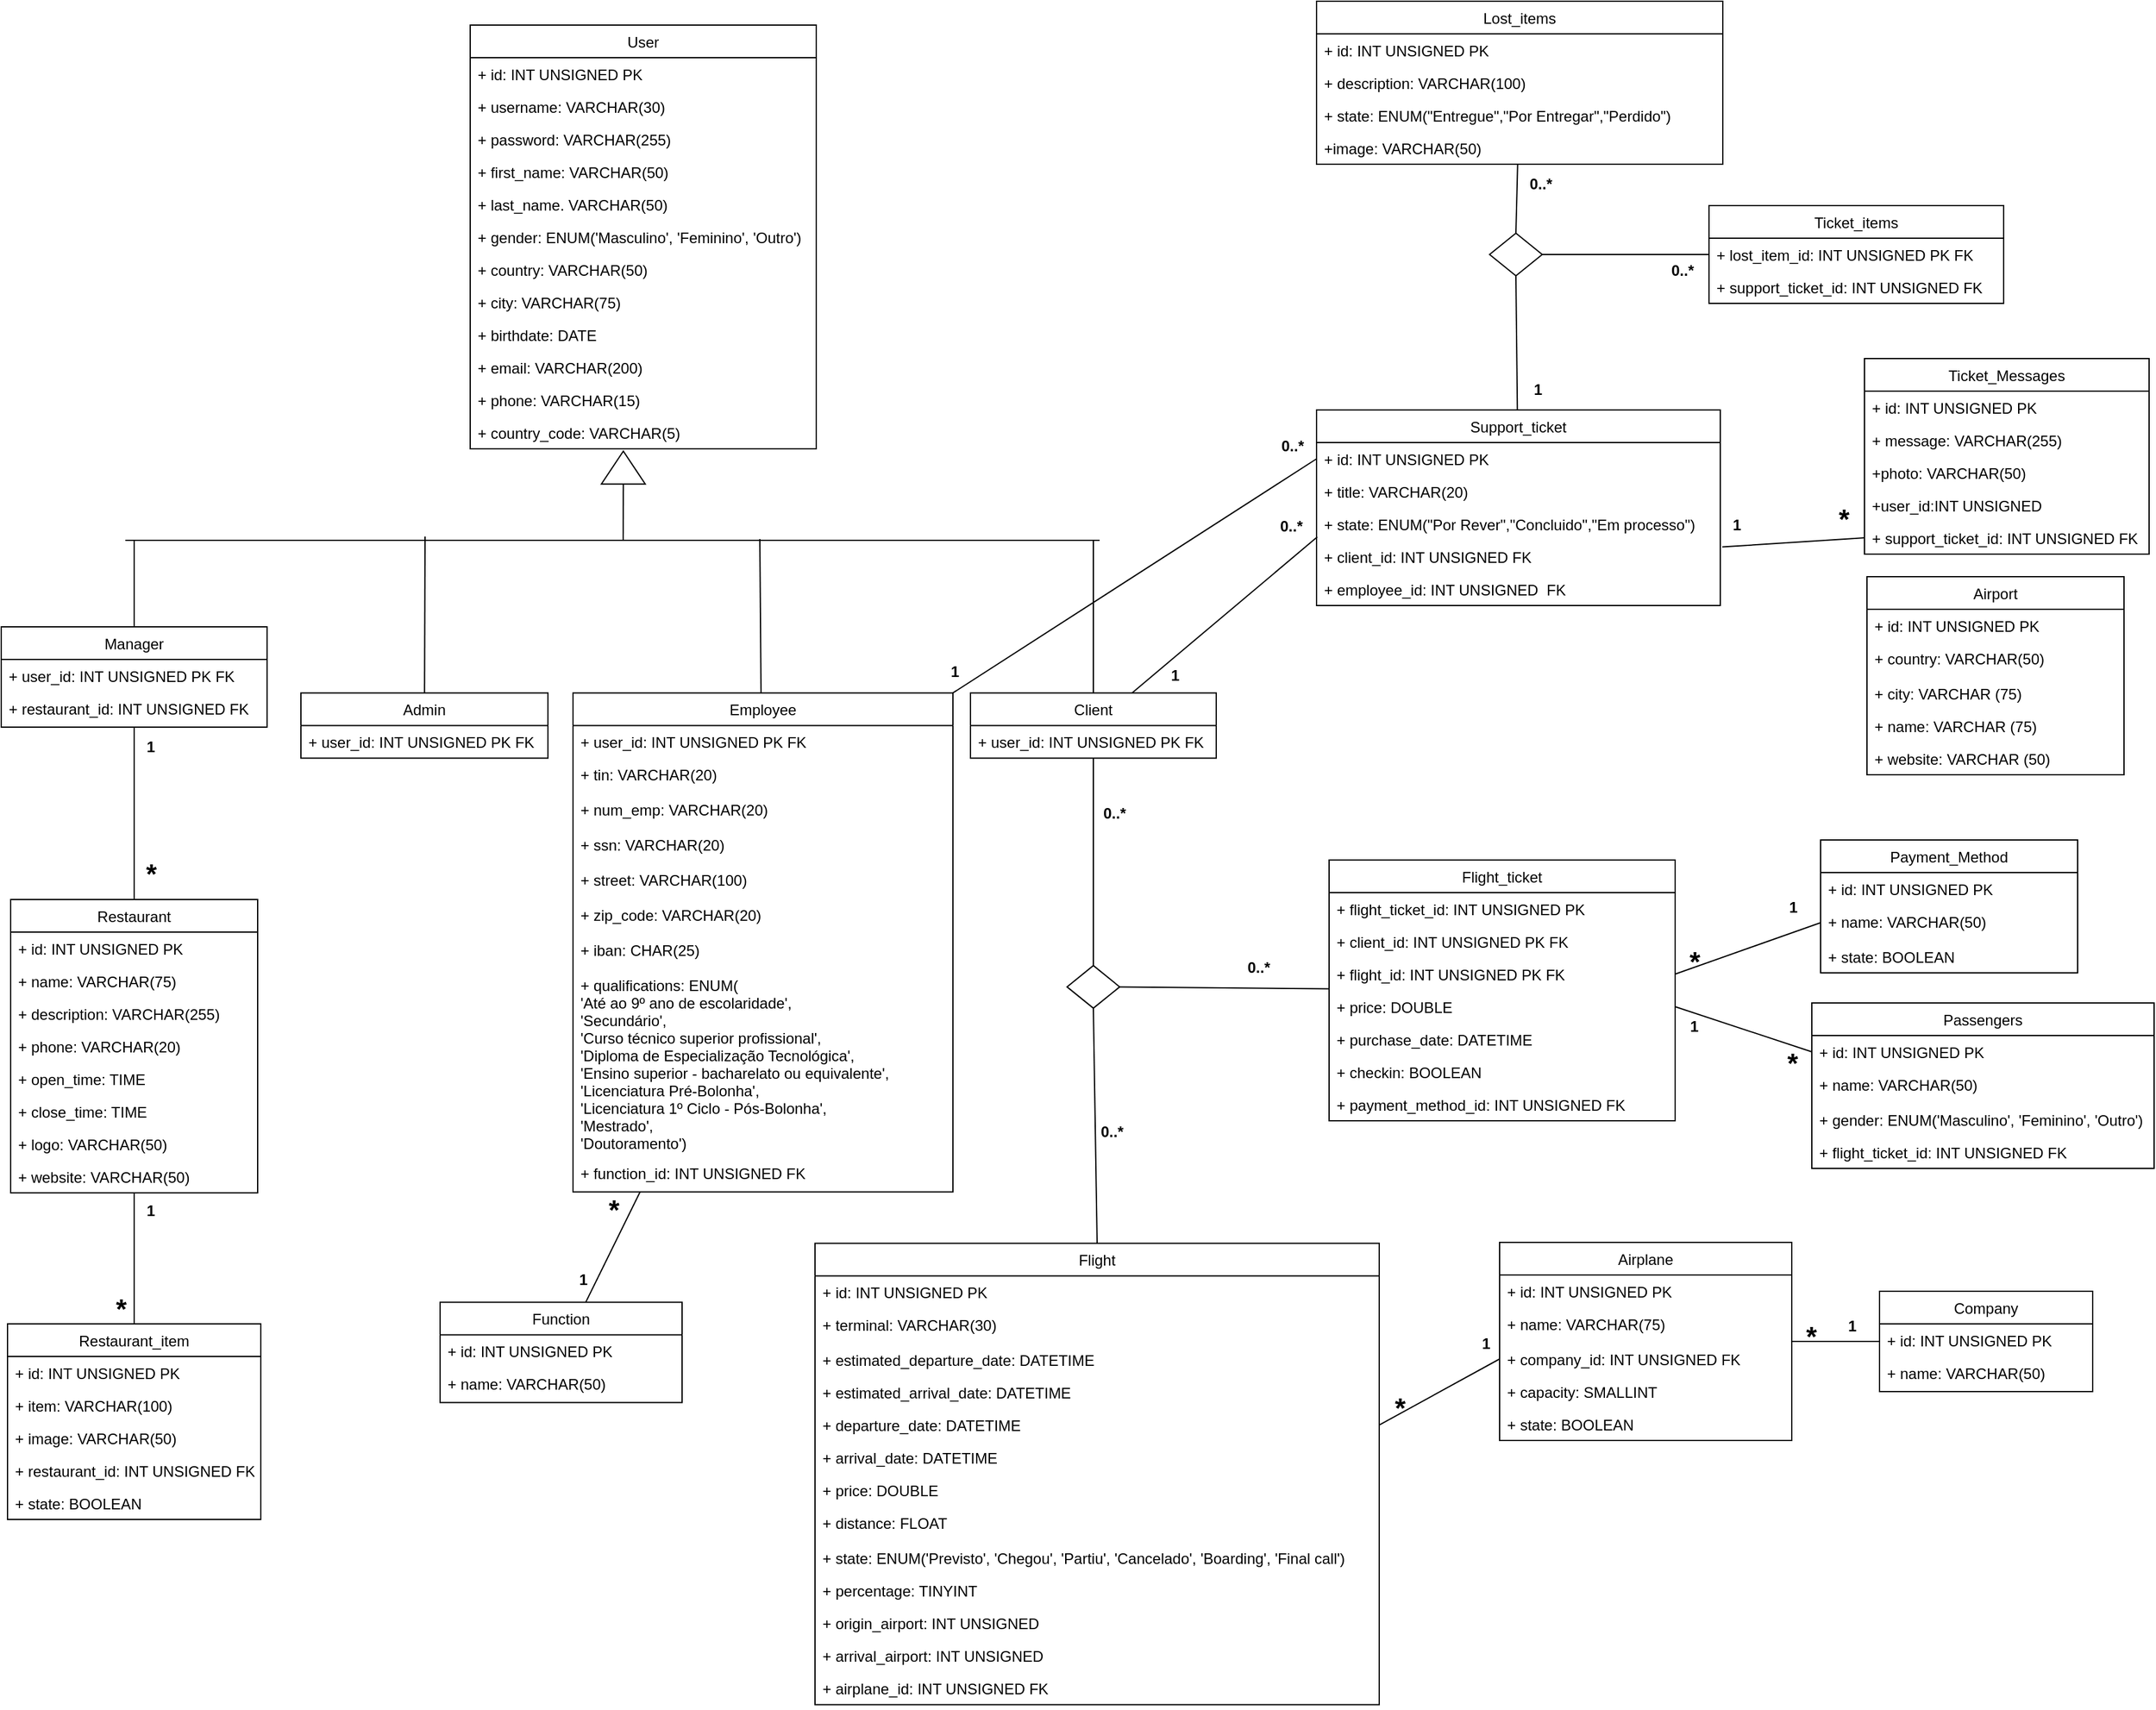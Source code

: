 <mxfile version="20.5.3" type="device"><diagram id="QZD2obipK_lHsb0F3Fn0" name="Página-1"><mxGraphModel dx="1563" dy="1029" grid="0" gridSize="10" guides="1" tooltips="1" connect="1" arrows="1" fold="1" page="0" pageScale="1" pageWidth="827" pageHeight="1169" math="0" shadow="0"><root><mxCell id="0"/><mxCell id="1" parent="0"/><mxCell id="a41gnvD0-4ktgQHIly6K-1" value="User" style="swimlane;fontStyle=0;childLayout=stackLayout;horizontal=1;startSize=26;fillColor=none;horizontalStack=0;resizeParent=1;resizeParentMax=0;resizeLast=0;collapsible=1;marginBottom=0;shadow=0;" parent="1" vertex="1"><mxGeometry x="115" y="-262" width="276" height="338" as="geometry"/></mxCell><mxCell id="a41gnvD0-4ktgQHIly6K-2" value="+ id: INT UNSIGNED PK" style="text;strokeColor=none;fillColor=none;align=left;verticalAlign=top;spacingLeft=4;spacingRight=4;overflow=hidden;rotatable=0;points=[[0,0.5],[1,0.5]];portConstraint=eastwest;" parent="a41gnvD0-4ktgQHIly6K-1" vertex="1"><mxGeometry y="26" width="276" height="26" as="geometry"/></mxCell><mxCell id="a41gnvD0-4ktgQHIly6K-3" value="+ username: VARCHAR(30)" style="text;strokeColor=none;fillColor=none;align=left;verticalAlign=top;spacingLeft=4;spacingRight=4;overflow=hidden;rotatable=0;points=[[0,0.5],[1,0.5]];portConstraint=eastwest;container=0;" parent="a41gnvD0-4ktgQHIly6K-1" vertex="1"><mxGeometry y="52" width="276" height="26" as="geometry"/></mxCell><mxCell id="a41gnvD0-4ktgQHIly6K-9" value="+ password: VARCHAR(255)" style="text;strokeColor=none;fillColor=none;align=left;verticalAlign=top;spacingLeft=4;spacingRight=4;overflow=hidden;rotatable=0;points=[[0,0.5],[1,0.5]];portConstraint=eastwest;" parent="a41gnvD0-4ktgQHIly6K-1" vertex="1"><mxGeometry y="78" width="276" height="26" as="geometry"/></mxCell><mxCell id="a41gnvD0-4ktgQHIly6K-10" value="+ first_name: VARCHAR(50)" style="text;strokeColor=none;fillColor=none;align=left;verticalAlign=top;spacingLeft=4;spacingRight=4;overflow=hidden;rotatable=0;points=[[0,0.5],[1,0.5]];portConstraint=eastwest;" parent="a41gnvD0-4ktgQHIly6K-1" vertex="1"><mxGeometry y="104" width="276" height="26" as="geometry"/></mxCell><mxCell id="a41gnvD0-4ktgQHIly6K-11" value="+ last_name. VARCHAR(50)" style="text;strokeColor=none;fillColor=none;align=left;verticalAlign=top;spacingLeft=4;spacingRight=4;overflow=hidden;rotatable=0;points=[[0,0.5],[1,0.5]];portConstraint=eastwest;" parent="a41gnvD0-4ktgQHIly6K-1" vertex="1"><mxGeometry y="130" width="276" height="26" as="geometry"/></mxCell><mxCell id="a41gnvD0-4ktgQHIly6K-12" value="+ gender: ENUM('Masculino', 'Feminino', 'Outro')" style="text;strokeColor=none;fillColor=none;align=left;verticalAlign=top;spacingLeft=4;spacingRight=4;overflow=hidden;rotatable=0;points=[[0,0.5],[1,0.5]];portConstraint=eastwest;" parent="a41gnvD0-4ktgQHIly6K-1" vertex="1"><mxGeometry y="156" width="276" height="26" as="geometry"/></mxCell><mxCell id="a41gnvD0-4ktgQHIly6K-15" value="+ country: VARCHAR(50)" style="text;strokeColor=none;fillColor=none;align=left;verticalAlign=top;spacingLeft=4;spacingRight=4;overflow=hidden;rotatable=0;points=[[0,0.5],[1,0.5]];portConstraint=eastwest;" parent="a41gnvD0-4ktgQHIly6K-1" vertex="1"><mxGeometry y="182" width="276" height="26" as="geometry"/></mxCell><mxCell id="a41gnvD0-4ktgQHIly6K-16" value="+ city: VARCHAR(75)" style="text;strokeColor=none;fillColor=none;align=left;verticalAlign=top;spacingLeft=4;spacingRight=4;overflow=hidden;rotatable=0;points=[[0,0.5],[1,0.5]];portConstraint=eastwest;" parent="a41gnvD0-4ktgQHIly6K-1" vertex="1"><mxGeometry y="208" width="276" height="26" as="geometry"/></mxCell><mxCell id="a41gnvD0-4ktgQHIly6K-17" value="+ birthdate: DATE" style="text;strokeColor=none;fillColor=none;align=left;verticalAlign=top;spacingLeft=4;spacingRight=4;overflow=hidden;rotatable=0;points=[[0,0.5],[1,0.5]];portConstraint=eastwest;" parent="a41gnvD0-4ktgQHIly6K-1" vertex="1"><mxGeometry y="234" width="276" height="26" as="geometry"/></mxCell><mxCell id="a41gnvD0-4ktgQHIly6K-18" value="+ email: VARCHAR(200)" style="text;strokeColor=none;fillColor=none;align=left;verticalAlign=top;spacingLeft=4;spacingRight=4;overflow=hidden;rotatable=0;points=[[0,0.5],[1,0.5]];portConstraint=eastwest;" parent="a41gnvD0-4ktgQHIly6K-1" vertex="1"><mxGeometry y="260" width="276" height="26" as="geometry"/></mxCell><mxCell id="a41gnvD0-4ktgQHIly6K-19" value="+ phone: VARCHAR(15)" style="text;strokeColor=none;fillColor=none;align=left;verticalAlign=top;spacingLeft=4;spacingRight=4;overflow=hidden;rotatable=0;points=[[0,0.5],[1,0.5]];portConstraint=eastwest;" parent="a41gnvD0-4ktgQHIly6K-1" vertex="1"><mxGeometry y="286" width="276" height="26" as="geometry"/></mxCell><mxCell id="yRzcf8sJ9nijIP8Vpno9-2" value="+ country_code: VARCHAR(5)" style="text;strokeColor=none;fillColor=none;align=left;verticalAlign=top;spacingLeft=4;spacingRight=4;overflow=hidden;rotatable=0;points=[[0,0.5],[1,0.5]];portConstraint=eastwest;" parent="a41gnvD0-4ktgQHIly6K-1" vertex="1"><mxGeometry y="312" width="276" height="26" as="geometry"/></mxCell><mxCell id="iwK1ymJVxRsznz1zUcwo-1" value="Airport" style="swimlane;fontStyle=0;childLayout=stackLayout;horizontal=1;startSize=26;fillColor=none;horizontalStack=0;resizeParent=1;resizeParentMax=0;resizeLast=0;collapsible=1;marginBottom=0;" parent="1" vertex="1"><mxGeometry x="1229" y="178" width="205" height="158" as="geometry"/></mxCell><mxCell id="iwK1ymJVxRsznz1zUcwo-2" value="+ id: INT UNSIGNED PK" style="text;strokeColor=none;fillColor=none;align=left;verticalAlign=top;spacingLeft=4;spacingRight=4;overflow=hidden;rotatable=0;points=[[0,0.5],[1,0.5]];portConstraint=eastwest;" parent="iwK1ymJVxRsznz1zUcwo-1" vertex="1"><mxGeometry y="26" width="205" height="26" as="geometry"/></mxCell><mxCell id="iwK1ymJVxRsznz1zUcwo-3" value="+ country: VARCHAR(50)" style="text;strokeColor=none;fillColor=none;align=left;verticalAlign=top;spacingLeft=4;spacingRight=4;overflow=hidden;rotatable=0;points=[[0,0.5],[1,0.5]];portConstraint=eastwest;" parent="iwK1ymJVxRsznz1zUcwo-1" vertex="1"><mxGeometry y="52" width="205" height="28" as="geometry"/></mxCell><mxCell id="imnXlM-Ohx4sV7SqYRyQ-2" value="+ city: VARCHAR (75)" style="text;strokeColor=none;fillColor=none;align=left;verticalAlign=top;spacingLeft=4;spacingRight=4;overflow=hidden;rotatable=0;points=[[0,0.5],[1,0.5]];portConstraint=eastwest;" parent="iwK1ymJVxRsznz1zUcwo-1" vertex="1"><mxGeometry y="80" width="205" height="26" as="geometry"/></mxCell><mxCell id="imnXlM-Ohx4sV7SqYRyQ-1" value="+ name: VARCHAR (75)" style="text;strokeColor=none;fillColor=none;align=left;verticalAlign=top;spacingLeft=4;spacingRight=4;overflow=hidden;rotatable=0;points=[[0,0.5],[1,0.5]];portConstraint=eastwest;" parent="iwK1ymJVxRsznz1zUcwo-1" vertex="1"><mxGeometry y="106" width="205" height="26" as="geometry"/></mxCell><mxCell id="imnXlM-Ohx4sV7SqYRyQ-3" value="+ website: VARCHAR (50)" style="text;strokeColor=none;fillColor=none;align=left;verticalAlign=top;spacingLeft=4;spacingRight=4;overflow=hidden;rotatable=0;points=[[0,0.5],[1,0.5]];portConstraint=eastwest;" parent="iwK1ymJVxRsznz1zUcwo-1" vertex="1"><mxGeometry y="132" width="205" height="26" as="geometry"/></mxCell><mxCell id="07RtoZR_Z1qQs8B30VDN-1" value="Restaurant" style="swimlane;fontStyle=0;childLayout=stackLayout;horizontal=1;startSize=26;fillColor=none;horizontalStack=0;resizeParent=1;resizeParentMax=0;resizeLast=0;collapsible=1;marginBottom=0;" parent="1" vertex="1"><mxGeometry x="-251.5" y="435.5" width="197" height="234" as="geometry"/></mxCell><mxCell id="07RtoZR_Z1qQs8B30VDN-2" value="+ id: INT UNSIGNED PK" style="text;strokeColor=none;fillColor=none;align=left;verticalAlign=top;spacingLeft=4;spacingRight=4;overflow=hidden;rotatable=0;points=[[0,0.5],[1,0.5]];portConstraint=eastwest;" parent="07RtoZR_Z1qQs8B30VDN-1" vertex="1"><mxGeometry y="26" width="197" height="26" as="geometry"/></mxCell><mxCell id="07RtoZR_Z1qQs8B30VDN-3" value="+ name: VARCHAR(75)" style="text;strokeColor=none;fillColor=none;align=left;verticalAlign=top;spacingLeft=4;spacingRight=4;overflow=hidden;rotatable=0;points=[[0,0.5],[1,0.5]];portConstraint=eastwest;container=0;" parent="07RtoZR_Z1qQs8B30VDN-1" vertex="1"><mxGeometry y="52" width="197" height="26" as="geometry"/></mxCell><mxCell id="07RtoZR_Z1qQs8B30VDN-4" value="+ description: VARCHAR(255)" style="text;strokeColor=none;fillColor=none;align=left;verticalAlign=top;spacingLeft=4;spacingRight=4;overflow=hidden;rotatable=0;points=[[0,0.5],[1,0.5]];portConstraint=eastwest;" parent="07RtoZR_Z1qQs8B30VDN-1" vertex="1"><mxGeometry y="78" width="197" height="26" as="geometry"/></mxCell><mxCell id="07RtoZR_Z1qQs8B30VDN-5" value="+ phone: VARCHAR(20)" style="text;strokeColor=none;fillColor=none;align=left;verticalAlign=top;spacingLeft=4;spacingRight=4;overflow=hidden;rotatable=0;points=[[0,0.5],[1,0.5]];portConstraint=eastwest;" parent="07RtoZR_Z1qQs8B30VDN-1" vertex="1"><mxGeometry y="104" width="197" height="26" as="geometry"/></mxCell><mxCell id="07RtoZR_Z1qQs8B30VDN-6" value="+ open_time: TIME" style="text;strokeColor=none;fillColor=none;align=left;verticalAlign=top;spacingLeft=4;spacingRight=4;overflow=hidden;rotatable=0;points=[[0,0.5],[1,0.5]];portConstraint=eastwest;" parent="07RtoZR_Z1qQs8B30VDN-1" vertex="1"><mxGeometry y="130" width="197" height="26" as="geometry"/></mxCell><mxCell id="07RtoZR_Z1qQs8B30VDN-7" value="+ close_time: TIME" style="text;strokeColor=none;fillColor=none;align=left;verticalAlign=top;spacingLeft=4;spacingRight=4;overflow=hidden;rotatable=0;points=[[0,0.5],[1,0.5]];portConstraint=eastwest;" parent="07RtoZR_Z1qQs8B30VDN-1" vertex="1"><mxGeometry y="156" width="197" height="26" as="geometry"/></mxCell><mxCell id="07RtoZR_Z1qQs8B30VDN-8" value="+ logo: VARCHAR(50)" style="text;strokeColor=none;fillColor=none;align=left;verticalAlign=top;spacingLeft=4;spacingRight=4;overflow=hidden;rotatable=0;points=[[0,0.5],[1,0.5]];portConstraint=eastwest;" parent="07RtoZR_Z1qQs8B30VDN-1" vertex="1"><mxGeometry y="182" width="197" height="26" as="geometry"/></mxCell><mxCell id="07RtoZR_Z1qQs8B30VDN-9" value="+ website: VARCHAR(50)" style="text;strokeColor=none;fillColor=none;align=left;verticalAlign=top;spacingLeft=4;spacingRight=4;overflow=hidden;rotatable=0;points=[[0,0.5],[1,0.5]];portConstraint=eastwest;" parent="07RtoZR_Z1qQs8B30VDN-1" vertex="1"><mxGeometry y="208" width="197" height="26" as="geometry"/></mxCell><mxCell id="qSU2HHCYRi_FFU9HTvVh-1" value="Airplane" style="swimlane;fontStyle=0;childLayout=stackLayout;horizontal=1;startSize=26;fillColor=none;horizontalStack=0;resizeParent=1;resizeParentMax=0;resizeLast=0;collapsible=1;marginBottom=0;" parent="1" vertex="1"><mxGeometry x="936" y="709" width="233" height="158" as="geometry"/></mxCell><mxCell id="qSU2HHCYRi_FFU9HTvVh-2" value="+ id: INT UNSIGNED PK" style="text;strokeColor=none;fillColor=none;align=left;verticalAlign=top;spacingLeft=4;spacingRight=4;overflow=hidden;rotatable=0;points=[[0,0.5],[1,0.5]];portConstraint=eastwest;" parent="qSU2HHCYRi_FFU9HTvVh-1" vertex="1"><mxGeometry y="26" width="233" height="26" as="geometry"/></mxCell><mxCell id="qSU2HHCYRi_FFU9HTvVh-3" value="+ name: VARCHAR(75)" style="text;strokeColor=none;fillColor=none;align=left;verticalAlign=top;spacingLeft=4;spacingRight=4;overflow=hidden;rotatable=0;points=[[0,0.5],[1,0.5]];portConstraint=eastwest;" parent="qSU2HHCYRi_FFU9HTvVh-1" vertex="1"><mxGeometry y="52" width="233" height="28" as="geometry"/></mxCell><mxCell id="qSU2HHCYRi_FFU9HTvVh-4" value="+ company_id: INT UNSIGNED FK" style="text;strokeColor=none;fillColor=none;align=left;verticalAlign=top;spacingLeft=4;spacingRight=4;overflow=hidden;rotatable=0;points=[[0,0.5],[1,0.5]];portConstraint=eastwest;" parent="qSU2HHCYRi_FFU9HTvVh-1" vertex="1"><mxGeometry y="80" width="233" height="26" as="geometry"/></mxCell><mxCell id="qSU2HHCYRi_FFU9HTvVh-5" value="+ capacity: SMALLINT" style="text;strokeColor=none;fillColor=none;align=left;verticalAlign=top;spacingLeft=4;spacingRight=4;overflow=hidden;rotatable=0;points=[[0,0.5],[1,0.5]];portConstraint=eastwest;" parent="qSU2HHCYRi_FFU9HTvVh-1" vertex="1"><mxGeometry y="106" width="233" height="26" as="geometry"/></mxCell><mxCell id="qSU2HHCYRi_FFU9HTvVh-6" value="+ state: BOOLEAN" style="text;strokeColor=none;fillColor=none;align=left;verticalAlign=top;spacingLeft=4;spacingRight=4;overflow=hidden;rotatable=0;points=[[0,0.5],[1,0.5]];portConstraint=eastwest;" parent="qSU2HHCYRi_FFU9HTvVh-1" vertex="1"><mxGeometry y="132" width="233" height="26" as="geometry"/></mxCell><mxCell id="I0P2CpQpS7ffm0jPPDWC-1" value="Flight" style="swimlane;fontStyle=0;childLayout=stackLayout;horizontal=1;startSize=26;fillColor=none;horizontalStack=0;resizeParent=1;resizeParentMax=0;resizeLast=0;collapsible=1;marginBottom=0;" parent="1" vertex="1"><mxGeometry x="390" y="709.7" width="450" height="368" as="geometry"/></mxCell><mxCell id="I0P2CpQpS7ffm0jPPDWC-2" value="+ id: INT UNSIGNED PK" style="text;strokeColor=none;fillColor=none;align=left;verticalAlign=top;spacingLeft=4;spacingRight=4;overflow=hidden;rotatable=0;points=[[0,0.5],[1,0.5]];portConstraint=eastwest;" parent="I0P2CpQpS7ffm0jPPDWC-1" vertex="1"><mxGeometry y="26" width="450" height="26" as="geometry"/></mxCell><mxCell id="I0P2CpQpS7ffm0jPPDWC-3" value="+ terminal: VARCHAR(30)" style="text;strokeColor=none;fillColor=none;align=left;verticalAlign=top;spacingLeft=4;spacingRight=4;overflow=hidden;rotatable=0;points=[[0,0.5],[1,0.5]];portConstraint=eastwest;" parent="I0P2CpQpS7ffm0jPPDWC-1" vertex="1"><mxGeometry y="52" width="450" height="28" as="geometry"/></mxCell><mxCell id="I0P2CpQpS7ffm0jPPDWC-4" value="+ estimated_departure_date: DATETIME" style="text;strokeColor=none;fillColor=none;align=left;verticalAlign=top;spacingLeft=4;spacingRight=4;overflow=hidden;rotatable=0;points=[[0,0.5],[1,0.5]];portConstraint=eastwest;" parent="I0P2CpQpS7ffm0jPPDWC-1" vertex="1"><mxGeometry y="80" width="450" height="26" as="geometry"/></mxCell><mxCell id="I0P2CpQpS7ffm0jPPDWC-5" value="+ estimated_arrival_date: DATETIME" style="text;strokeColor=none;fillColor=none;align=left;verticalAlign=top;spacingLeft=4;spacingRight=4;overflow=hidden;rotatable=0;points=[[0,0.5],[1,0.5]];portConstraint=eastwest;" parent="I0P2CpQpS7ffm0jPPDWC-1" vertex="1"><mxGeometry y="106" width="450" height="26" as="geometry"/></mxCell><mxCell id="a41gnvD0-4ktgQHIly6K-24" value="+ departure_date: DATETIME" style="text;strokeColor=none;fillColor=none;align=left;verticalAlign=top;spacingLeft=4;spacingRight=4;overflow=hidden;rotatable=0;points=[[0,0.5],[1,0.5]];portConstraint=eastwest;" parent="I0P2CpQpS7ffm0jPPDWC-1" vertex="1"><mxGeometry y="132" width="450" height="26" as="geometry"/></mxCell><mxCell id="a41gnvD0-4ktgQHIly6K-25" value="+ arrival_date: DATETIME" style="text;strokeColor=none;fillColor=none;align=left;verticalAlign=top;spacingLeft=4;spacingRight=4;overflow=hidden;rotatable=0;points=[[0,0.5],[1,0.5]];portConstraint=eastwest;" parent="I0P2CpQpS7ffm0jPPDWC-1" vertex="1"><mxGeometry y="158" width="450" height="26" as="geometry"/></mxCell><mxCell id="I0P2CpQpS7ffm0jPPDWC-6" value="+ price: DOUBLE" style="text;strokeColor=none;fillColor=none;align=left;verticalAlign=top;spacingLeft=4;spacingRight=4;overflow=hidden;rotatable=0;points=[[0,0.5],[1,0.5]];portConstraint=eastwest;" parent="I0P2CpQpS7ffm0jPPDWC-1" vertex="1"><mxGeometry y="184" width="450" height="26" as="geometry"/></mxCell><mxCell id="I0P2CpQpS7ffm0jPPDWC-7" value="+ distance: FLOAT" style="text;strokeColor=none;fillColor=none;align=left;verticalAlign=top;spacingLeft=4;spacingRight=4;overflow=hidden;rotatable=0;points=[[0,0.5],[1,0.5]];portConstraint=eastwest;" parent="I0P2CpQpS7ffm0jPPDWC-1" vertex="1"><mxGeometry y="210" width="450" height="28" as="geometry"/></mxCell><mxCell id="I0P2CpQpS7ffm0jPPDWC-8" value="+ state: ENUM('Previsto', 'Chegou', 'Partiu', 'Cancelado', 'Boarding', 'Final call')" style="text;strokeColor=none;fillColor=none;align=left;verticalAlign=top;spacingLeft=4;spacingRight=4;overflow=hidden;rotatable=0;points=[[0,0.5],[1,0.5]];portConstraint=eastwest;" parent="I0P2CpQpS7ffm0jPPDWC-1" vertex="1"><mxGeometry y="238" width="450" height="26" as="geometry"/></mxCell><mxCell id="a41gnvD0-4ktgQHIly6K-26" value="+ percentage: TINYINT " style="text;strokeColor=none;fillColor=none;align=left;verticalAlign=top;spacingLeft=4;spacingRight=4;overflow=hidden;rotatable=0;points=[[0,0.5],[1,0.5]];portConstraint=eastwest;" parent="I0P2CpQpS7ffm0jPPDWC-1" vertex="1"><mxGeometry y="264" width="450" height="26" as="geometry"/></mxCell><mxCell id="yRzcf8sJ9nijIP8Vpno9-3" value="+ origin_airport: INT UNSIGNED" style="text;strokeColor=none;fillColor=none;align=left;verticalAlign=top;spacingLeft=4;spacingRight=4;overflow=hidden;rotatable=0;points=[[0,0.5],[1,0.5]];portConstraint=eastwest;" parent="I0P2CpQpS7ffm0jPPDWC-1" vertex="1"><mxGeometry y="290" width="450" height="26" as="geometry"/></mxCell><mxCell id="yRzcf8sJ9nijIP8Vpno9-4" value="+ arrival_airport: INT UNSIGNED" style="text;strokeColor=none;fillColor=none;align=left;verticalAlign=top;spacingLeft=4;spacingRight=4;overflow=hidden;rotatable=0;points=[[0,0.5],[1,0.5]];portConstraint=eastwest;" parent="I0P2CpQpS7ffm0jPPDWC-1" vertex="1"><mxGeometry y="316" width="450" height="26" as="geometry"/></mxCell><mxCell id="07RtoZR_Z1qQs8B30VDN-60" value="+ airplane_id: INT UNSIGNED FK" style="text;strokeColor=none;fillColor=none;align=left;verticalAlign=top;spacingLeft=4;spacingRight=4;overflow=hidden;rotatable=0;points=[[0,0.5],[1,0.5]];portConstraint=eastwest;" parent="I0P2CpQpS7ffm0jPPDWC-1" vertex="1"><mxGeometry y="342" width="450" height="26" as="geometry"/></mxCell><mxCell id="07RtoZR_Z1qQs8B30VDN-10" value="Restaurant_item" style="swimlane;fontStyle=0;childLayout=stackLayout;horizontal=1;startSize=26;fillColor=none;horizontalStack=0;resizeParent=1;resizeParentMax=0;resizeLast=0;collapsible=1;marginBottom=0;" parent="1" vertex="1"><mxGeometry x="-254" y="774" width="202" height="156" as="geometry"/></mxCell><mxCell id="07RtoZR_Z1qQs8B30VDN-11" value="+ id: INT UNSIGNED PK" style="text;strokeColor=none;fillColor=none;align=left;verticalAlign=top;spacingLeft=4;spacingRight=4;overflow=hidden;rotatable=0;points=[[0,0.5],[1,0.5]];portConstraint=eastwest;" parent="07RtoZR_Z1qQs8B30VDN-10" vertex="1"><mxGeometry y="26" width="202" height="26" as="geometry"/></mxCell><mxCell id="07RtoZR_Z1qQs8B30VDN-12" value="+ item: VARCHAR(100)" style="text;strokeColor=none;fillColor=none;align=left;verticalAlign=top;spacingLeft=4;spacingRight=4;overflow=hidden;rotatable=0;points=[[0,0.5],[1,0.5]];portConstraint=eastwest;container=0;" parent="07RtoZR_Z1qQs8B30VDN-10" vertex="1"><mxGeometry y="52" width="202" height="26" as="geometry"/></mxCell><mxCell id="07RtoZR_Z1qQs8B30VDN-13" value="+ image: VARCHAR(50)" style="text;strokeColor=none;fillColor=none;align=left;verticalAlign=top;spacingLeft=4;spacingRight=4;overflow=hidden;rotatable=0;points=[[0,0.5],[1,0.5]];portConstraint=eastwest;" parent="07RtoZR_Z1qQs8B30VDN-10" vertex="1"><mxGeometry y="78" width="202" height="26" as="geometry"/></mxCell><mxCell id="07RtoZR_Z1qQs8B30VDN-14" value="+ restaurant_id: INT UNSIGNED FK" style="text;strokeColor=none;fillColor=none;align=left;verticalAlign=top;spacingLeft=4;spacingRight=4;overflow=hidden;rotatable=0;points=[[0,0.5],[1,0.5]];portConstraint=eastwest;" parent="07RtoZR_Z1qQs8B30VDN-10" vertex="1"><mxGeometry y="104" width="202" height="26" as="geometry"/></mxCell><mxCell id="efsXqsf8a20PFLbZ1TKf-1" value="+ state: BOOLEAN" style="text;strokeColor=none;fillColor=none;align=left;verticalAlign=top;spacingLeft=4;spacingRight=4;overflow=hidden;rotatable=0;points=[[0,0.5],[1,0.5]];portConstraint=eastwest;" parent="07RtoZR_Z1qQs8B30VDN-10" vertex="1"><mxGeometry y="130" width="202" height="26" as="geometry"/></mxCell><mxCell id="07RtoZR_Z1qQs8B30VDN-20" value="Client" style="swimlane;fontStyle=0;childLayout=stackLayout;horizontal=1;startSize=26;fillColor=none;horizontalStack=0;resizeParent=1;resizeParentMax=0;resizeLast=0;collapsible=1;marginBottom=0;" parent="1" vertex="1"><mxGeometry x="514" y="270.7" width="196" height="52" as="geometry"/></mxCell><mxCell id="07RtoZR_Z1qQs8B30VDN-21" value="+ user_id: INT UNSIGNED PK FK" style="text;strokeColor=none;fillColor=none;align=left;verticalAlign=top;spacingLeft=4;spacingRight=4;overflow=hidden;rotatable=0;points=[[0,0.5],[1,0.5]];portConstraint=eastwest;" parent="07RtoZR_Z1qQs8B30VDN-20" vertex="1"><mxGeometry y="26" width="196" height="26" as="geometry"/></mxCell><mxCell id="07RtoZR_Z1qQs8B30VDN-26" value="Employee" style="swimlane;fontStyle=0;childLayout=stackLayout;horizontal=1;startSize=26;fillColor=none;horizontalStack=0;resizeParent=1;resizeParentMax=0;resizeLast=0;collapsible=1;marginBottom=0;" parent="1" vertex="1"><mxGeometry x="197" y="270.7" width="303" height="398" as="geometry"/></mxCell><mxCell id="07RtoZR_Z1qQs8B30VDN-27" value="+ user_id: INT UNSIGNED PK FK" style="text;strokeColor=none;fillColor=none;align=left;verticalAlign=top;spacingLeft=4;spacingRight=4;overflow=hidden;rotatable=0;points=[[0,0.5],[1,0.5]];portConstraint=eastwest;" parent="07RtoZR_Z1qQs8B30VDN-26" vertex="1"><mxGeometry y="26" width="303" height="26" as="geometry"/></mxCell><mxCell id="07RtoZR_Z1qQs8B30VDN-28" value="+ tin: VARCHAR(20)" style="text;strokeColor=none;fillColor=none;align=left;verticalAlign=top;spacingLeft=4;spacingRight=4;overflow=hidden;rotatable=0;points=[[0,0.5],[1,0.5]];portConstraint=eastwest;" parent="07RtoZR_Z1qQs8B30VDN-26" vertex="1"><mxGeometry y="52" width="303" height="28" as="geometry"/></mxCell><mxCell id="SQU9YSRjsQ-hXiOWGsID-11" value="+ num_emp: VARCHAR(20)" style="text;strokeColor=none;fillColor=none;align=left;verticalAlign=top;spacingLeft=4;spacingRight=4;overflow=hidden;rotatable=0;points=[[0,0.5],[1,0.5]];portConstraint=eastwest;" parent="07RtoZR_Z1qQs8B30VDN-26" vertex="1"><mxGeometry y="80" width="303" height="28" as="geometry"/></mxCell><mxCell id="SQU9YSRjsQ-hXiOWGsID-12" value="+ ssn: VARCHAR(20)" style="text;strokeColor=none;fillColor=none;align=left;verticalAlign=top;spacingLeft=4;spacingRight=4;overflow=hidden;rotatable=0;points=[[0,0.5],[1,0.5]];portConstraint=eastwest;" parent="07RtoZR_Z1qQs8B30VDN-26" vertex="1"><mxGeometry y="108" width="303" height="28" as="geometry"/></mxCell><mxCell id="SQU9YSRjsQ-hXiOWGsID-26" value="+ street: VARCHAR(100)" style="text;strokeColor=none;fillColor=none;align=left;verticalAlign=top;spacingLeft=4;spacingRight=4;overflow=hidden;rotatable=0;points=[[0,0.5],[1,0.5]];portConstraint=eastwest;" parent="07RtoZR_Z1qQs8B30VDN-26" vertex="1"><mxGeometry y="136" width="303" height="28" as="geometry"/></mxCell><mxCell id="SQU9YSRjsQ-hXiOWGsID-27" value="+ zip_code: VARCHAR(20)" style="text;strokeColor=none;fillColor=none;align=left;verticalAlign=top;spacingLeft=4;spacingRight=4;overflow=hidden;rotatable=0;points=[[0,0.5],[1,0.5]];portConstraint=eastwest;" parent="07RtoZR_Z1qQs8B30VDN-26" vertex="1"><mxGeometry y="164" width="303" height="28" as="geometry"/></mxCell><mxCell id="yRzcf8sJ9nijIP8Vpno9-1" value="+ iban: CHAR(25)" style="text;strokeColor=none;fillColor=none;align=left;verticalAlign=top;spacingLeft=4;spacingRight=4;overflow=hidden;rotatable=0;points=[[0,0.5],[1,0.5]];portConstraint=eastwest;" parent="07RtoZR_Z1qQs8B30VDN-26" vertex="1"><mxGeometry y="192" width="303" height="28" as="geometry"/></mxCell><mxCell id="yRzcf8sJ9nijIP8Vpno9-5" value="+ qualifications: ENUM(&#10;'Até ao 9º ano de escolaridade',&#10;'Secundário',&#10;'Curso técnico superior profissional',&#10;'Diploma de Especialização Tecnológica',&#10;'Ensino superior - bacharelato ou equivalente',&#10;'Licenciatura Pré-Bolonha',&#10;'Licenciatura 1º Ciclo - Pós-Bolonha',&#10;'Mestrado',&#10;'Doutoramento')" style="text;strokeColor=none;fillColor=none;align=left;verticalAlign=top;spacingLeft=4;spacingRight=4;overflow=hidden;rotatable=0;points=[[0,0.5],[1,0.5]];portConstraint=eastwest;" parent="07RtoZR_Z1qQs8B30VDN-26" vertex="1"><mxGeometry y="220" width="303" height="150" as="geometry"/></mxCell><mxCell id="SQU9YSRjsQ-hXiOWGsID-10" value="+ function_id: INT UNSIGNED FK" style="text;strokeColor=none;fillColor=none;align=left;verticalAlign=top;spacingLeft=4;spacingRight=4;overflow=hidden;rotatable=0;points=[[0,0.5],[1,0.5]];portConstraint=eastwest;" parent="07RtoZR_Z1qQs8B30VDN-26" vertex="1"><mxGeometry y="370" width="303" height="28" as="geometry"/></mxCell><mxCell id="07RtoZR_Z1qQs8B30VDN-35" value="Support_ticket" style="swimlane;fontStyle=0;childLayout=stackLayout;horizontal=1;startSize=26;fillColor=none;horizontalStack=0;resizeParent=1;resizeParentMax=0;resizeLast=0;collapsible=1;marginBottom=0;" parent="1" vertex="1"><mxGeometry x="790" y="45" width="322" height="156" as="geometry"/></mxCell><mxCell id="07RtoZR_Z1qQs8B30VDN-36" value="+ id: INT UNSIGNED PK" style="text;strokeColor=none;fillColor=none;align=left;verticalAlign=top;spacingLeft=4;spacingRight=4;overflow=hidden;rotatable=0;points=[[0,0.5],[1,0.5]];portConstraint=eastwest;" parent="07RtoZR_Z1qQs8B30VDN-35" vertex="1"><mxGeometry y="26" width="322" height="26" as="geometry"/></mxCell><mxCell id="wODVmOrFaGQ28BVwNnmm-1" value="+ title: VARCHAR(20)" style="text;strokeColor=none;fillColor=none;align=left;verticalAlign=top;spacingLeft=4;spacingRight=4;overflow=hidden;rotatable=0;points=[[0,0.5],[1,0.5]];portConstraint=eastwest;container=0;" parent="07RtoZR_Z1qQs8B30VDN-35" vertex="1"><mxGeometry y="52" width="322" height="26" as="geometry"/></mxCell><mxCell id="07RtoZR_Z1qQs8B30VDN-59" value="+ state: ENUM(&quot;Por Rever&quot;,&quot;Concluido&quot;,&quot;Em processo&quot;)" style="text;strokeColor=none;fillColor=none;align=left;verticalAlign=top;spacingLeft=4;spacingRight=4;overflow=hidden;rotatable=0;points=[[0,0.5],[1,0.5]];portConstraint=eastwest;container=0;" parent="07RtoZR_Z1qQs8B30VDN-35" vertex="1"><mxGeometry y="78" width="322" height="26" as="geometry"/></mxCell><mxCell id="07RtoZR_Z1qQs8B30VDN-37" value="+ client_id: INT UNSIGNED FK" style="text;strokeColor=none;fillColor=none;align=left;verticalAlign=top;spacingLeft=4;spacingRight=4;overflow=hidden;rotatable=0;points=[[0,0.5],[1,0.5]];portConstraint=eastwest;container=0;" parent="07RtoZR_Z1qQs8B30VDN-35" vertex="1"><mxGeometry y="104" width="322" height="26" as="geometry"/></mxCell><mxCell id="snXSiPBzGn28WNwMFSKg-1" value="+ employee_id: INT UNSIGNED  FK" style="text;strokeColor=none;fillColor=none;align=left;verticalAlign=top;spacingLeft=4;spacingRight=4;overflow=hidden;rotatable=0;points=[[0,0.5],[1,0.5]];portConstraint=eastwest;container=0;" parent="07RtoZR_Z1qQs8B30VDN-35" vertex="1"><mxGeometry y="130" width="322" height="26" as="geometry"/></mxCell><mxCell id="07RtoZR_Z1qQs8B30VDN-40" value="Ticket_items" style="swimlane;fontStyle=0;childLayout=stackLayout;horizontal=1;startSize=26;fillColor=none;horizontalStack=0;resizeParent=1;resizeParentMax=0;resizeLast=0;collapsible=1;marginBottom=0;" parent="1" vertex="1"><mxGeometry x="1103" y="-118" width="235" height="78" as="geometry"/></mxCell><mxCell id="07RtoZR_Z1qQs8B30VDN-41" value="+ lost_item_id: INT UNSIGNED PK FK" style="text;strokeColor=none;fillColor=none;align=left;verticalAlign=top;spacingLeft=4;spacingRight=4;overflow=hidden;rotatable=0;points=[[0,0.5],[1,0.5]];portConstraint=eastwest;" parent="07RtoZR_Z1qQs8B30VDN-40" vertex="1"><mxGeometry y="26" width="235" height="26" as="geometry"/></mxCell><mxCell id="07RtoZR_Z1qQs8B30VDN-42" value="+ support_ticket_id: INT UNSIGNED FK" style="text;strokeColor=none;fillColor=none;align=left;verticalAlign=top;spacingLeft=4;spacingRight=4;overflow=hidden;rotatable=0;points=[[0,0.5],[1,0.5]];portConstraint=eastwest;container=0;" parent="07RtoZR_Z1qQs8B30VDN-40" vertex="1"><mxGeometry y="52" width="235" height="26" as="geometry"/></mxCell><mxCell id="07RtoZR_Z1qQs8B30VDN-43" value="Ticket_Messages" style="swimlane;fontStyle=0;childLayout=stackLayout;horizontal=1;startSize=26;fillColor=none;horizontalStack=0;resizeParent=1;resizeParentMax=0;resizeLast=0;collapsible=1;marginBottom=0;" parent="1" vertex="1"><mxGeometry x="1227" y="4" width="227" height="156" as="geometry"/></mxCell><mxCell id="07RtoZR_Z1qQs8B30VDN-44" value="+ id: INT UNSIGNED PK" style="text;strokeColor=none;fillColor=none;align=left;verticalAlign=top;spacingLeft=4;spacingRight=4;overflow=hidden;rotatable=0;points=[[0,0.5],[1,0.5]];portConstraint=eastwest;" parent="07RtoZR_Z1qQs8B30VDN-43" vertex="1"><mxGeometry y="26" width="227" height="26" as="geometry"/></mxCell><mxCell id="07RtoZR_Z1qQs8B30VDN-47" value="+ message: VARCHAR(255)" style="text;strokeColor=none;fillColor=none;align=left;verticalAlign=top;spacingLeft=4;spacingRight=4;overflow=hidden;rotatable=0;points=[[0,0.5],[1,0.5]];portConstraint=eastwest;container=0;" parent="07RtoZR_Z1qQs8B30VDN-43" vertex="1"><mxGeometry y="52" width="227" height="26" as="geometry"/></mxCell><mxCell id="wODVmOrFaGQ28BVwNnmm-2" value="+photo: VARCHAR(50)" style="text;strokeColor=none;fillColor=none;align=left;verticalAlign=top;spacingLeft=4;spacingRight=4;overflow=hidden;rotatable=0;points=[[0,0.5],[1,0.5]];portConstraint=eastwest;container=0;" parent="07RtoZR_Z1qQs8B30VDN-43" vertex="1"><mxGeometry y="78" width="227" height="26" as="geometry"/></mxCell><mxCell id="uQ0GVK03EWTfbDnKywVK-4" value="+user_id:INT UNSIGNED" style="text;strokeColor=none;fillColor=none;align=left;verticalAlign=top;spacingLeft=4;spacingRight=4;overflow=hidden;rotatable=0;points=[[0,0.5],[1,0.5]];portConstraint=eastwest;container=0;" parent="07RtoZR_Z1qQs8B30VDN-43" vertex="1"><mxGeometry y="104" width="227" height="26" as="geometry"/></mxCell><mxCell id="07RtoZR_Z1qQs8B30VDN-45" value="+ support_ticket_id: INT UNSIGNED FK" style="text;strokeColor=none;fillColor=none;align=left;verticalAlign=top;spacingLeft=4;spacingRight=4;overflow=hidden;rotatable=0;points=[[0,0.5],[1,0.5]];portConstraint=eastwest;container=0;" parent="07RtoZR_Z1qQs8B30VDN-43" vertex="1"><mxGeometry y="130" width="227" height="26" as="geometry"/></mxCell><mxCell id="07RtoZR_Z1qQs8B30VDN-48" value="Manager" style="swimlane;fontStyle=0;childLayout=stackLayout;horizontal=1;startSize=26;fillColor=none;horizontalStack=0;resizeParent=1;resizeParentMax=0;resizeLast=0;collapsible=1;marginBottom=0;" parent="1" vertex="1"><mxGeometry x="-259" y="218" width="212" height="80" as="geometry"/></mxCell><mxCell id="07RtoZR_Z1qQs8B30VDN-49" value="+ user_id: INT UNSIGNED PK FK" style="text;strokeColor=none;fillColor=none;align=left;verticalAlign=top;spacingLeft=4;spacingRight=4;overflow=hidden;rotatable=0;points=[[0,0.5],[1,0.5]];portConstraint=eastwest;" parent="07RtoZR_Z1qQs8B30VDN-48" vertex="1"><mxGeometry y="26" width="212" height="26" as="geometry"/></mxCell><mxCell id="07RtoZR_Z1qQs8B30VDN-50" value="+ restaurant_id: INT UNSIGNED FK" style="text;strokeColor=none;fillColor=none;align=left;verticalAlign=top;spacingLeft=4;spacingRight=4;overflow=hidden;rotatable=0;points=[[0,0.5],[1,0.5]];portConstraint=eastwest;" parent="07RtoZR_Z1qQs8B30VDN-48" vertex="1"><mxGeometry y="52" width="212" height="28" as="geometry"/></mxCell><mxCell id="07RtoZR_Z1qQs8B30VDN-52" value="Admin" style="swimlane;fontStyle=0;childLayout=stackLayout;horizontal=1;startSize=26;fillColor=none;horizontalStack=0;resizeParent=1;resizeParentMax=0;resizeLast=0;collapsible=1;marginBottom=0;" parent="1" vertex="1"><mxGeometry x="-20" y="270.7" width="197" height="52" as="geometry"/></mxCell><mxCell id="07RtoZR_Z1qQs8B30VDN-53" value="+ user_id: INT UNSIGNED PK FK" style="text;strokeColor=none;fillColor=none;align=left;verticalAlign=top;spacingLeft=4;spacingRight=4;overflow=hidden;rotatable=0;points=[[0,0.5],[1,0.5]];portConstraint=eastwest;" parent="07RtoZR_Z1qQs8B30VDN-52" vertex="1"><mxGeometry y="26" width="197" height="26" as="geometry"/></mxCell><mxCell id="07RtoZR_Z1qQs8B30VDN-55" value="Lost_items" style="swimlane;fontStyle=0;childLayout=stackLayout;horizontal=1;startSize=26;fillColor=none;horizontalStack=0;resizeParent=1;resizeParentMax=0;resizeLast=0;collapsible=1;marginBottom=0;" parent="1" vertex="1"><mxGeometry x="790" y="-281" width="324" height="130" as="geometry"/></mxCell><mxCell id="07RtoZR_Z1qQs8B30VDN-56" value="+ id: INT UNSIGNED PK" style="text;strokeColor=none;fillColor=none;align=left;verticalAlign=top;spacingLeft=4;spacingRight=4;overflow=hidden;rotatable=0;points=[[0,0.5],[1,0.5]];portConstraint=eastwest;" parent="07RtoZR_Z1qQs8B30VDN-55" vertex="1"><mxGeometry y="26" width="324" height="26" as="geometry"/></mxCell><mxCell id="07RtoZR_Z1qQs8B30VDN-57" value="+ description: VARCHAR(100)" style="text;strokeColor=none;fillColor=none;align=left;verticalAlign=top;spacingLeft=4;spacingRight=4;overflow=hidden;rotatable=0;points=[[0,0.5],[1,0.5]];portConstraint=eastwest;container=0;" parent="07RtoZR_Z1qQs8B30VDN-55" vertex="1"><mxGeometry y="52" width="324" height="26" as="geometry"/></mxCell><mxCell id="07RtoZR_Z1qQs8B30VDN-58" value="+ state: ENUM(&quot;Entregue&quot;,&quot;Por Entregar&quot;,&quot;Perdido&quot;)" style="text;strokeColor=none;fillColor=none;align=left;verticalAlign=top;spacingLeft=4;spacingRight=4;overflow=hidden;rotatable=0;points=[[0,0.5],[1,0.5]];portConstraint=eastwest;container=0;" parent="07RtoZR_Z1qQs8B30VDN-55" vertex="1"><mxGeometry y="78" width="324" height="26" as="geometry"/></mxCell><mxCell id="vFFeIK4gfvOuRPHo_J1t-1" value="+image: VARCHAR(50)" style="text;strokeColor=none;fillColor=none;align=left;verticalAlign=top;spacingLeft=4;spacingRight=4;overflow=hidden;rotatable=0;points=[[0,0.5],[1,0.5]];portConstraint=eastwest;container=0;" parent="07RtoZR_Z1qQs8B30VDN-55" vertex="1"><mxGeometry y="104" width="324" height="26" as="geometry"/></mxCell><mxCell id="07RtoZR_Z1qQs8B30VDN-61" value="Flight_ticket" style="swimlane;fontStyle=0;childLayout=stackLayout;horizontal=1;startSize=26;fillColor=none;horizontalStack=0;resizeParent=1;resizeParentMax=0;resizeLast=0;collapsible=1;marginBottom=0;shadow=0;" parent="1" vertex="1"><mxGeometry x="800" y="404" width="276" height="208" as="geometry"/></mxCell><mxCell id="07RtoZR_Z1qQs8B30VDN-96" value="+ flight_ticket_id: INT UNSIGNED PK" style="text;strokeColor=none;fillColor=none;align=left;verticalAlign=top;spacingLeft=4;spacingRight=4;overflow=hidden;rotatable=0;points=[[0,0.5],[1,0.5]];portConstraint=eastwest;" parent="07RtoZR_Z1qQs8B30VDN-61" vertex="1"><mxGeometry y="26" width="276" height="26" as="geometry"/></mxCell><mxCell id="07RtoZR_Z1qQs8B30VDN-62" value="+ client_id: INT UNSIGNED PK FK" style="text;strokeColor=none;fillColor=none;align=left;verticalAlign=top;spacingLeft=4;spacingRight=4;overflow=hidden;rotatable=0;points=[[0,0.5],[1,0.5]];portConstraint=eastwest;" parent="07RtoZR_Z1qQs8B30VDN-61" vertex="1"><mxGeometry y="52" width="276" height="26" as="geometry"/></mxCell><mxCell id="07RtoZR_Z1qQs8B30VDN-63" value="+ flight_id: INT UNSIGNED PK FK" style="text;strokeColor=none;fillColor=none;align=left;verticalAlign=top;spacingLeft=4;spacingRight=4;overflow=hidden;rotatable=0;points=[[0,0.5],[1,0.5]];portConstraint=eastwest;container=0;" parent="07RtoZR_Z1qQs8B30VDN-61" vertex="1"><mxGeometry y="78" width="276" height="26" as="geometry"/></mxCell><mxCell id="07RtoZR_Z1qQs8B30VDN-64" value="+ price: DOUBLE" style="text;strokeColor=none;fillColor=none;align=left;verticalAlign=top;spacingLeft=4;spacingRight=4;overflow=hidden;rotatable=0;points=[[0,0.5],[1,0.5]];portConstraint=eastwest;" parent="07RtoZR_Z1qQs8B30VDN-61" vertex="1"><mxGeometry y="104" width="276" height="26" as="geometry"/></mxCell><mxCell id="07RtoZR_Z1qQs8B30VDN-65" value="+ purchase_date: DATETIME" style="text;strokeColor=none;fillColor=none;align=left;verticalAlign=top;spacingLeft=4;spacingRight=4;overflow=hidden;rotatable=0;points=[[0,0.5],[1,0.5]];portConstraint=eastwest;" parent="07RtoZR_Z1qQs8B30VDN-61" vertex="1"><mxGeometry y="130" width="276" height="26" as="geometry"/></mxCell><mxCell id="07RtoZR_Z1qQs8B30VDN-66" value="+ checkin: BOOLEAN" style="text;strokeColor=none;fillColor=none;align=left;verticalAlign=top;spacingLeft=4;spacingRight=4;overflow=hidden;rotatable=0;points=[[0,0.5],[1,0.5]];portConstraint=eastwest;" parent="07RtoZR_Z1qQs8B30VDN-61" vertex="1"><mxGeometry y="156" width="276" height="26" as="geometry"/></mxCell><mxCell id="SWd5MaHEbqkAwQ-3MG9X-18" value="+ payment_method_id: INT UNSIGNED FK" style="text;strokeColor=none;fillColor=none;align=left;verticalAlign=top;spacingLeft=4;spacingRight=4;overflow=hidden;rotatable=0;points=[[0,0.5],[1,0.5]];portConstraint=eastwest;" parent="07RtoZR_Z1qQs8B30VDN-61" vertex="1"><mxGeometry y="182" width="276" height="26" as="geometry"/></mxCell><mxCell id="aDjaurd-0jjCWkI7obY--7" value="" style="triangle;whiteSpace=wrap;html=1;rotation=-90;" parent="1" vertex="1"><mxGeometry x="224" y="73.5" width="26.25" height="35" as="geometry"/></mxCell><mxCell id="aDjaurd-0jjCWkI7obY--9" value="" style="endArrow=none;html=1;rounded=0;entryX=0;entryY=0.5;entryDx=0;entryDy=0;" parent="1" target="aDjaurd-0jjCWkI7obY--7" edge="1"><mxGeometry width="50" height="50" relative="1" as="geometry"><mxPoint x="237" y="149" as="sourcePoint"/><mxPoint x="189" y="113" as="targetPoint"/></mxGeometry></mxCell><mxCell id="07RtoZR_Z1qQs8B30VDN-79" value="" style="endArrow=none;html=1;rounded=0;" parent="1" edge="1"><mxGeometry width="50" height="50" relative="1" as="geometry"><mxPoint x="-160" y="149" as="sourcePoint"/><mxPoint x="617" y="149" as="targetPoint"/></mxGeometry></mxCell><mxCell id="07RtoZR_Z1qQs8B30VDN-80" value="" style="endArrow=none;html=1;rounded=0;exitX=0.5;exitY=0;exitDx=0;exitDy=0;" parent="1" source="07RtoZR_Z1qQs8B30VDN-48" edge="1"><mxGeometry width="50" height="50" relative="1" as="geometry"><mxPoint x="236" y="159" as="sourcePoint"/><mxPoint x="-153" y="149" as="targetPoint"/></mxGeometry></mxCell><mxCell id="07RtoZR_Z1qQs8B30VDN-81" value="" style="endArrow=none;html=1;rounded=0;" parent="1" source="07RtoZR_Z1qQs8B30VDN-52" edge="1"><mxGeometry width="50" height="50" relative="1" as="geometry"><mxPoint x="-66" y="228.0" as="sourcePoint"/><mxPoint x="79" y="146" as="targetPoint"/></mxGeometry></mxCell><mxCell id="07RtoZR_Z1qQs8B30VDN-82" value="" style="endArrow=none;html=1;rounded=0;" parent="1" source="07RtoZR_Z1qQs8B30VDN-26" edge="1"><mxGeometry width="50" height="50" relative="1" as="geometry"><mxPoint x="358" y="279" as="sourcePoint"/><mxPoint x="346" y="148" as="targetPoint"/></mxGeometry></mxCell><mxCell id="07RtoZR_Z1qQs8B30VDN-83" value="" style="endArrow=none;html=1;rounded=0;" parent="1" source="07RtoZR_Z1qQs8B30VDN-20" edge="1"><mxGeometry width="50" height="50" relative="1" as="geometry"><mxPoint x="606" y="203" as="sourcePoint"/><mxPoint x="612" y="149" as="targetPoint"/></mxGeometry></mxCell><mxCell id="07RtoZR_Z1qQs8B30VDN-84" value="" style="endArrow=none;html=1;rounded=0;entryX=0;entryY=0.5;entryDx=0;entryDy=0;exitX=1.005;exitY=0.203;exitDx=0;exitDy=0;exitPerimeter=0;" parent="1" source="07RtoZR_Z1qQs8B30VDN-37" target="07RtoZR_Z1qQs8B30VDN-45" edge="1"><mxGeometry relative="1" as="geometry"><mxPoint x="1177" y="-99.25" as="sourcePoint"/><mxPoint x="1337" y="-99.25" as="targetPoint"/></mxGeometry></mxCell><mxCell id="07RtoZR_Z1qQs8B30VDN-85" value="1" style="resizable=0;html=1;align=left;verticalAlign=bottom;fontStyle=1" parent="07RtoZR_Z1qQs8B30VDN-84" connectable="0" vertex="1"><mxGeometry x="-1" relative="1" as="geometry"><mxPoint x="6" y="-9" as="offset"/></mxGeometry></mxCell><mxCell id="07RtoZR_Z1qQs8B30VDN-86" value="*" style="resizable=0;html=1;align=right;verticalAlign=bottom;fontSize=22;fontStyle=1" parent="07RtoZR_Z1qQs8B30VDN-84" connectable="0" vertex="1"><mxGeometry x="1" relative="1" as="geometry"><mxPoint x="-11" as="offset"/></mxGeometry></mxCell><mxCell id="07RtoZR_Z1qQs8B30VDN-87" value="" style="endArrow=none;html=1;rounded=0;" parent="1" source="07RtoZR_Z1qQs8B30VDN-1" target="07RtoZR_Z1qQs8B30VDN-10" edge="1"><mxGeometry relative="1" as="geometry"><mxPoint x="-123" y="694" as="sourcePoint"/><mxPoint x="10.5" y="552.5" as="targetPoint"/></mxGeometry></mxCell><mxCell id="07RtoZR_Z1qQs8B30VDN-88" value="1" style="resizable=0;html=1;align=left;verticalAlign=bottom;fontStyle=1" parent="07RtoZR_Z1qQs8B30VDN-87" connectable="0" vertex="1"><mxGeometry x="-1" relative="1" as="geometry"><mxPoint x="8" y="23" as="offset"/></mxGeometry></mxCell><mxCell id="07RtoZR_Z1qQs8B30VDN-89" value="*" style="resizable=0;html=1;align=right;verticalAlign=bottom;fontStyle=1;fontSize=22;" parent="07RtoZR_Z1qQs8B30VDN-87" connectable="0" vertex="1"><mxGeometry x="1" relative="1" as="geometry"><mxPoint x="-6" y="3" as="offset"/></mxGeometry></mxCell><mxCell id="07RtoZR_Z1qQs8B30VDN-90" value="" style="endArrow=none;html=1;rounded=0;entryX=0.5;entryY=0;entryDx=0;entryDy=0;" parent="1" source="07RtoZR_Z1qQs8B30VDN-48" target="07RtoZR_Z1qQs8B30VDN-1" edge="1"><mxGeometry relative="1" as="geometry"><mxPoint x="217" y="512" as="sourcePoint"/><mxPoint x="35" y="512" as="targetPoint"/></mxGeometry></mxCell><mxCell id="07RtoZR_Z1qQs8B30VDN-91" value="1" style="resizable=0;html=1;align=left;verticalAlign=bottom;fontStyle=1" parent="07RtoZR_Z1qQs8B30VDN-90" connectable="0" vertex="1"><mxGeometry x="-1" relative="1" as="geometry"><mxPoint x="8" y="24" as="offset"/></mxGeometry></mxCell><mxCell id="07RtoZR_Z1qQs8B30VDN-92" value="*" style="resizable=0;html=1;align=right;verticalAlign=bottom;fontStyle=1;fontSize=22;" parent="07RtoZR_Z1qQs8B30VDN-90" connectable="0" vertex="1"><mxGeometry x="1" relative="1" as="geometry"><mxPoint x="18" y="-5" as="offset"/></mxGeometry></mxCell><mxCell id="07RtoZR_Z1qQs8B30VDN-93" value="" style="endArrow=none;html=1;rounded=0;exitX=0;exitY=0.5;exitDx=0;exitDy=0;entryX=1;entryY=0.5;entryDx=0;entryDy=0;" parent="1" source="qSU2HHCYRi_FFU9HTvVh-4" target="a41gnvD0-4ktgQHIly6K-24" edge="1"><mxGeometry relative="1" as="geometry"><mxPoint x="1562" y="775" as="sourcePoint"/><mxPoint x="1380" y="775" as="targetPoint"/></mxGeometry></mxCell><mxCell id="07RtoZR_Z1qQs8B30VDN-94" value="1" style="resizable=0;html=1;align=left;verticalAlign=bottom;fontStyle=1" parent="07RtoZR_Z1qQs8B30VDN-93" connectable="0" vertex="1"><mxGeometry x="-1" relative="1" as="geometry"><mxPoint x="-16" y="-4" as="offset"/></mxGeometry></mxCell><mxCell id="07RtoZR_Z1qQs8B30VDN-95" value="*" style="resizable=0;html=1;align=right;verticalAlign=bottom;fontStyle=1;fontSize=22;" parent="07RtoZR_Z1qQs8B30VDN-93" connectable="0" vertex="1"><mxGeometry x="1" relative="1" as="geometry"><mxPoint x="21" y="2" as="offset"/></mxGeometry></mxCell><mxCell id="07RtoZR_Z1qQs8B30VDN-112" value="" style="rhombus;whiteSpace=wrap;html=1;" parent="1" vertex="1"><mxGeometry x="928" y="-96" width="42" height="34" as="geometry"/></mxCell><mxCell id="07RtoZR_Z1qQs8B30VDN-113" value="" style="endArrow=none;html=1;rounded=0;exitX=0.5;exitY=0;exitDx=0;exitDy=0;" parent="1" source="07RtoZR_Z1qQs8B30VDN-112" target="07RtoZR_Z1qQs8B30VDN-55" edge="1"><mxGeometry relative="1" as="geometry"><mxPoint x="764" y="-53" as="sourcePoint"/><mxPoint x="924" y="-53" as="targetPoint"/></mxGeometry></mxCell><mxCell id="07RtoZR_Z1qQs8B30VDN-114" value="0..*" style="resizable=0;html=1;align=right;verticalAlign=bottom;fontStyle=1" parent="07RtoZR_Z1qQs8B30VDN-113" connectable="0" vertex="1"><mxGeometry x="1" relative="1" as="geometry"><mxPoint x="28" y="24" as="offset"/></mxGeometry></mxCell><mxCell id="07RtoZR_Z1qQs8B30VDN-115" value="" style="endArrow=none;html=1;rounded=0;exitX=0.5;exitY=1;exitDx=0;exitDy=0;" parent="1" source="07RtoZR_Z1qQs8B30VDN-112" target="07RtoZR_Z1qQs8B30VDN-35" edge="1"><mxGeometry relative="1" as="geometry"><mxPoint x="959" y="-86" as="sourcePoint"/><mxPoint x="960.827" y="-167" as="targetPoint"/></mxGeometry></mxCell><mxCell id="07RtoZR_Z1qQs8B30VDN-116" value="1" style="resizable=0;html=1;align=right;verticalAlign=bottom;fontStyle=1" parent="07RtoZR_Z1qQs8B30VDN-115" connectable="0" vertex="1"><mxGeometry x="1" relative="1" as="geometry"><mxPoint x="20" y="-7" as="offset"/></mxGeometry></mxCell><mxCell id="07RtoZR_Z1qQs8B30VDN-117" value="" style="endArrow=none;html=1;rounded=0;exitX=1;exitY=0.5;exitDx=0;exitDy=0;" parent="1" source="07RtoZR_Z1qQs8B30VDN-112" target="07RtoZR_Z1qQs8B30VDN-40" edge="1"><mxGeometry relative="1" as="geometry"><mxPoint x="959" y="-86" as="sourcePoint"/><mxPoint x="960.827" y="-167" as="targetPoint"/></mxGeometry></mxCell><mxCell id="07RtoZR_Z1qQs8B30VDN-118" value="0..*" style="resizable=0;html=1;align=right;verticalAlign=bottom;fontStyle=1" parent="07RtoZR_Z1qQs8B30VDN-117" connectable="0" vertex="1"><mxGeometry x="1" relative="1" as="geometry"><mxPoint x="-12" y="21" as="offset"/></mxGeometry></mxCell><mxCell id="07RtoZR_Z1qQs8B30VDN-119" value="" style="endArrow=none;html=1;rounded=0;exitX=0.002;exitY=0.896;exitDx=0;exitDy=0;exitPerimeter=0;" parent="1" source="07RtoZR_Z1qQs8B30VDN-59" target="07RtoZR_Z1qQs8B30VDN-20" edge="1"><mxGeometry relative="1" as="geometry"><mxPoint x="740" y="63" as="sourcePoint"/><mxPoint x="653" y="63" as="targetPoint"/></mxGeometry></mxCell><mxCell id="07RtoZR_Z1qQs8B30VDN-120" value="1" style="resizable=0;html=1;align=left;verticalAlign=bottom;fontStyle=1" parent="07RtoZR_Z1qQs8B30VDN-119" connectable="0" vertex="1"><mxGeometry x="-1" relative="1" as="geometry"><mxPoint x="-119" y="119" as="offset"/></mxGeometry></mxCell><mxCell id="07RtoZR_Z1qQs8B30VDN-121" value="0..*" style="resizable=0;html=1;align=right;verticalAlign=bottom;fontStyle=1" parent="07RtoZR_Z1qQs8B30VDN-119" connectable="0" vertex="1"><mxGeometry x="1" relative="1" as="geometry"><mxPoint x="136" y="-124" as="offset"/></mxGeometry></mxCell><mxCell id="07RtoZR_Z1qQs8B30VDN-122" value="" style="rhombus;whiteSpace=wrap;html=1;" parent="1" vertex="1"><mxGeometry x="591" y="488.2" width="42" height="34" as="geometry"/></mxCell><mxCell id="07RtoZR_Z1qQs8B30VDN-123" value="" style="endArrow=none;html=1;rounded=0;entryX=0.5;entryY=0;entryDx=0;entryDy=0;" parent="1" source="07RtoZR_Z1qQs8B30VDN-20" target="07RtoZR_Z1qQs8B30VDN-122" edge="1"><mxGeometry relative="1" as="geometry"><mxPoint x="619" y="375.7" as="sourcePoint"/><mxPoint x="995.142" y="483.7" as="targetPoint"/></mxGeometry></mxCell><mxCell id="07RtoZR_Z1qQs8B30VDN-125" value="0..*" style="resizable=0;html=1;align=right;verticalAlign=bottom;fontStyle=1" parent="07RtoZR_Z1qQs8B30VDN-123" connectable="0" vertex="1"><mxGeometry x="1" relative="1" as="geometry"><mxPoint x="26" y="-113" as="offset"/></mxGeometry></mxCell><mxCell id="07RtoZR_Z1qQs8B30VDN-126" value="" style="endArrow=none;html=1;rounded=0;entryX=0.5;entryY=1;entryDx=0;entryDy=0;exitX=0.5;exitY=0;exitDx=0;exitDy=0;" parent="1" source="I0P2CpQpS7ffm0jPPDWC-1" target="07RtoZR_Z1qQs8B30VDN-122" edge="1"><mxGeometry relative="1" as="geometry"><mxPoint x="622" y="360.7" as="sourcePoint"/><mxPoint x="622.0" y="498.2" as="targetPoint"/></mxGeometry></mxCell><mxCell id="07RtoZR_Z1qQs8B30VDN-127" value="0..*" style="resizable=0;html=1;align=right;verticalAlign=bottom;fontStyle=1" parent="07RtoZR_Z1qQs8B30VDN-126" connectable="0" vertex="1"><mxGeometry x="1" relative="1" as="geometry"><mxPoint x="24" y="107" as="offset"/></mxGeometry></mxCell><mxCell id="07RtoZR_Z1qQs8B30VDN-128" value="" style="endArrow=none;html=1;rounded=0;entryX=1;entryY=0.5;entryDx=0;entryDy=0;" parent="1" source="07RtoZR_Z1qQs8B30VDN-61" target="07RtoZR_Z1qQs8B30VDN-122" edge="1"><mxGeometry relative="1" as="geometry"><mxPoint x="627" y="308" as="sourcePoint"/><mxPoint x="627.0" y="445.5" as="targetPoint"/></mxGeometry></mxCell><mxCell id="07RtoZR_Z1qQs8B30VDN-129" value="0..*" style="resizable=0;html=1;align=right;verticalAlign=bottom;fontStyle=1" parent="07RtoZR_Z1qQs8B30VDN-128" connectable="0" vertex="1"><mxGeometry x="1" relative="1" as="geometry"><mxPoint x="120" y="-7" as="offset"/></mxGeometry></mxCell><mxCell id="SQU9YSRjsQ-hXiOWGsID-1" value="Company" style="swimlane;fontStyle=0;childLayout=stackLayout;horizontal=1;startSize=26;fillColor=none;horizontalStack=0;resizeParent=1;resizeParentMax=0;resizeLast=0;collapsible=1;marginBottom=0;" parent="1" vertex="1"><mxGeometry x="1239" y="748" width="170" height="80" as="geometry"/></mxCell><mxCell id="SQU9YSRjsQ-hXiOWGsID-2" value="+ id: INT UNSIGNED PK" style="text;strokeColor=none;fillColor=none;align=left;verticalAlign=top;spacingLeft=4;spacingRight=4;overflow=hidden;rotatable=0;points=[[0,0.5],[1,0.5]];portConstraint=eastwest;" parent="SQU9YSRjsQ-hXiOWGsID-1" vertex="1"><mxGeometry y="26" width="170" height="26" as="geometry"/></mxCell><mxCell id="SQU9YSRjsQ-hXiOWGsID-3" value="+ name: VARCHAR(50)" style="text;strokeColor=none;fillColor=none;align=left;verticalAlign=top;spacingLeft=4;spacingRight=4;overflow=hidden;rotatable=0;points=[[0,0.5],[1,0.5]];portConstraint=eastwest;" parent="SQU9YSRjsQ-hXiOWGsID-1" vertex="1"><mxGeometry y="52" width="170" height="28" as="geometry"/></mxCell><mxCell id="SQU9YSRjsQ-hXiOWGsID-7" value="" style="endArrow=none;html=1;rounded=0;" parent="1" source="SQU9YSRjsQ-hXiOWGsID-1" target="qSU2HHCYRi_FFU9HTvVh-1" edge="1"><mxGeometry relative="1" as="geometry"><mxPoint x="976.0" y="737" as="sourcePoint"/><mxPoint x="1201" y="727" as="targetPoint"/></mxGeometry></mxCell><mxCell id="SQU9YSRjsQ-hXiOWGsID-8" value="1" style="resizable=0;html=1;align=left;verticalAlign=bottom;fontStyle=1" parent="SQU9YSRjsQ-hXiOWGsID-7" connectable="0" vertex="1"><mxGeometry x="-1" relative="1" as="geometry"><mxPoint x="-27" y="-4" as="offset"/></mxGeometry></mxCell><mxCell id="SQU9YSRjsQ-hXiOWGsID-9" value="*" style="resizable=0;html=1;align=right;verticalAlign=bottom;fontStyle=1;fontSize=22;" parent="SQU9YSRjsQ-hXiOWGsID-7" connectable="0" vertex="1"><mxGeometry x="1" relative="1" as="geometry"><mxPoint x="20" y="11" as="offset"/></mxGeometry></mxCell><mxCell id="SQU9YSRjsQ-hXiOWGsID-16" value="Function" style="swimlane;fontStyle=0;childLayout=stackLayout;horizontal=1;startSize=26;fillColor=none;horizontalStack=0;resizeParent=1;resizeParentMax=0;resizeLast=0;collapsible=1;marginBottom=0;" parent="1" vertex="1"><mxGeometry x="91" y="756.7" width="193" height="80" as="geometry"/></mxCell><mxCell id="SQU9YSRjsQ-hXiOWGsID-17" value="+ id: INT UNSIGNED PK" style="text;strokeColor=none;fillColor=none;align=left;verticalAlign=top;spacingLeft=4;spacingRight=4;overflow=hidden;rotatable=0;points=[[0,0.5],[1,0.5]];portConstraint=eastwest;" parent="SQU9YSRjsQ-hXiOWGsID-16" vertex="1"><mxGeometry y="26" width="193" height="26" as="geometry"/></mxCell><mxCell id="SQU9YSRjsQ-hXiOWGsID-19" value="+ name: VARCHAR(50)" style="text;strokeColor=none;fillColor=none;align=left;verticalAlign=top;spacingLeft=4;spacingRight=4;overflow=hidden;rotatable=0;points=[[0,0.5],[1,0.5]];portConstraint=eastwest;" parent="SQU9YSRjsQ-hXiOWGsID-16" vertex="1"><mxGeometry y="52" width="193" height="28" as="geometry"/></mxCell><mxCell id="SQU9YSRjsQ-hXiOWGsID-22" value="" style="endArrow=none;html=1;rounded=0;" parent="1" source="SQU9YSRjsQ-hXiOWGsID-16" target="07RtoZR_Z1qQs8B30VDN-26" edge="1"><mxGeometry relative="1" as="geometry"><mxPoint x="351" y="500.7" as="sourcePoint"/><mxPoint x="351" y="605.2" as="targetPoint"/></mxGeometry></mxCell><mxCell id="SQU9YSRjsQ-hXiOWGsID-23" value="1" style="resizable=0;html=1;align=left;verticalAlign=bottom;fontStyle=1" parent="SQU9YSRjsQ-hXiOWGsID-22" connectable="0" vertex="1"><mxGeometry x="-1" relative="1" as="geometry"><mxPoint x="-7" y="-9" as="offset"/></mxGeometry></mxCell><mxCell id="SQU9YSRjsQ-hXiOWGsID-24" value="*" style="resizable=0;html=1;align=right;verticalAlign=bottom;fontStyle=1;fontSize=22;" parent="SQU9YSRjsQ-hXiOWGsID-22" connectable="0" vertex="1"><mxGeometry x="1" relative="1" as="geometry"><mxPoint x="-16" y="30" as="offset"/></mxGeometry></mxCell><mxCell id="SWd5MaHEbqkAwQ-3MG9X-1" value="Payment_Method" style="swimlane;fontStyle=0;childLayout=stackLayout;horizontal=1;startSize=26;fillColor=none;horizontalStack=0;resizeParent=1;resizeParentMax=0;resizeLast=0;collapsible=1;marginBottom=0;" parent="1" vertex="1"><mxGeometry x="1192" y="388" width="205" height="106" as="geometry"/></mxCell><mxCell id="SWd5MaHEbqkAwQ-3MG9X-2" value="+ id: INT UNSIGNED PK" style="text;strokeColor=none;fillColor=none;align=left;verticalAlign=top;spacingLeft=4;spacingRight=4;overflow=hidden;rotatable=0;points=[[0,0.5],[1,0.5]];portConstraint=eastwest;" parent="SWd5MaHEbqkAwQ-3MG9X-1" vertex="1"><mxGeometry y="26" width="205" height="26" as="geometry"/></mxCell><mxCell id="SWd5MaHEbqkAwQ-3MG9X-3" value="+ name: VARCHAR(50)" style="text;strokeColor=none;fillColor=none;align=left;verticalAlign=top;spacingLeft=4;spacingRight=4;overflow=hidden;rotatable=0;points=[[0,0.5],[1,0.5]];portConstraint=eastwest;" parent="SWd5MaHEbqkAwQ-3MG9X-1" vertex="1"><mxGeometry y="52" width="205" height="28" as="geometry"/></mxCell><mxCell id="SWd5MaHEbqkAwQ-3MG9X-4" value="+ state: BOOLEAN" style="text;strokeColor=none;fillColor=none;align=left;verticalAlign=top;spacingLeft=4;spacingRight=4;overflow=hidden;rotatable=0;points=[[0,0.5],[1,0.5]];portConstraint=eastwest;" parent="SWd5MaHEbqkAwQ-3MG9X-1" vertex="1"><mxGeometry y="80" width="205" height="26" as="geometry"/></mxCell><mxCell id="SWd5MaHEbqkAwQ-3MG9X-8" value="" style="endArrow=none;html=1;rounded=0;entryX=1;entryY=0.5;entryDx=0;entryDy=0;exitX=0;exitY=0.5;exitDx=0;exitDy=0;" parent="1" source="SWd5MaHEbqkAwQ-3MG9X-3" target="07RtoZR_Z1qQs8B30VDN-63" edge="1"><mxGeometry relative="1" as="geometry"><mxPoint x="1269" y="560" as="sourcePoint"/><mxPoint x="1199" y="560" as="targetPoint"/></mxGeometry></mxCell><mxCell id="SWd5MaHEbqkAwQ-3MG9X-9" value="1" style="resizable=0;html=1;align=left;verticalAlign=bottom;fontStyle=1" parent="SWd5MaHEbqkAwQ-3MG9X-8" connectable="0" vertex="1"><mxGeometry x="-1" relative="1" as="geometry"><mxPoint x="-27" y="-4" as="offset"/></mxGeometry></mxCell><mxCell id="SWd5MaHEbqkAwQ-3MG9X-10" value="*" style="resizable=0;html=1;align=right;verticalAlign=bottom;fontStyle=1;fontSize=22;" parent="SWd5MaHEbqkAwQ-3MG9X-8" connectable="0" vertex="1"><mxGeometry x="1" relative="1" as="geometry"><mxPoint x="20" y="6" as="offset"/></mxGeometry></mxCell><mxCell id="SWd5MaHEbqkAwQ-3MG9X-11" value="Passengers" style="swimlane;fontStyle=0;childLayout=stackLayout;horizontal=1;startSize=26;fillColor=none;horizontalStack=0;resizeParent=1;resizeParentMax=0;resizeLast=0;collapsible=1;marginBottom=0;" parent="1" vertex="1"><mxGeometry x="1185" y="518" width="273" height="132" as="geometry"/></mxCell><mxCell id="SWd5MaHEbqkAwQ-3MG9X-12" value="+ id: INT UNSIGNED PK" style="text;strokeColor=none;fillColor=none;align=left;verticalAlign=top;spacingLeft=4;spacingRight=4;overflow=hidden;rotatable=0;points=[[0,0.5],[1,0.5]];portConstraint=eastwest;" parent="SWd5MaHEbqkAwQ-3MG9X-11" vertex="1"><mxGeometry y="26" width="273" height="26" as="geometry"/></mxCell><mxCell id="SWd5MaHEbqkAwQ-3MG9X-13" value="+ name: VARCHAR(50)" style="text;strokeColor=none;fillColor=none;align=left;verticalAlign=top;spacingLeft=4;spacingRight=4;overflow=hidden;rotatable=0;points=[[0,0.5],[1,0.5]];portConstraint=eastwest;" parent="SWd5MaHEbqkAwQ-3MG9X-11" vertex="1"><mxGeometry y="52" width="273" height="28" as="geometry"/></mxCell><mxCell id="SWd5MaHEbqkAwQ-3MG9X-14" value="+ gender: ENUM('Masculino', 'Feminino', 'Outro')" style="text;strokeColor=none;fillColor=none;align=left;verticalAlign=top;spacingLeft=4;spacingRight=4;overflow=hidden;rotatable=0;points=[[0,0.5],[1,0.5]];portConstraint=eastwest;" parent="SWd5MaHEbqkAwQ-3MG9X-11" vertex="1"><mxGeometry y="80" width="273" height="26" as="geometry"/></mxCell><mxCell id="SWd5MaHEbqkAwQ-3MG9X-20" value="+ flight_ticket_id: INT UNSIGNED FK" style="text;strokeColor=none;fillColor=none;align=left;verticalAlign=top;spacingLeft=4;spacingRight=4;overflow=hidden;rotatable=0;points=[[0,0.5],[1,0.5]];portConstraint=eastwest;" parent="SWd5MaHEbqkAwQ-3MG9X-11" vertex="1"><mxGeometry y="106" width="273" height="26" as="geometry"/></mxCell><mxCell id="SWd5MaHEbqkAwQ-3MG9X-15" value="" style="endArrow=none;html=1;rounded=0;entryX=1;entryY=0.5;entryDx=0;entryDy=0;exitX=0;exitY=0.5;exitDx=0;exitDy=0;" parent="1" source="SWd5MaHEbqkAwQ-3MG9X-12" target="07RtoZR_Z1qQs8B30VDN-64" edge="1"><mxGeometry relative="1" as="geometry"><mxPoint x="1279" y="475.5" as="sourcePoint"/><mxPoint x="1182" y="473" as="targetPoint"/></mxGeometry></mxCell><mxCell id="SWd5MaHEbqkAwQ-3MG9X-16" value="1" style="resizable=0;html=1;align=left;verticalAlign=bottom;fontStyle=1" parent="SWd5MaHEbqkAwQ-3MG9X-15" connectable="0" vertex="1"><mxGeometry x="-1" relative="1" as="geometry"><mxPoint x="-99" y="-12" as="offset"/></mxGeometry></mxCell><mxCell id="SWd5MaHEbqkAwQ-3MG9X-17" value="*" style="resizable=0;html=1;align=right;verticalAlign=bottom;fontStyle=1;fontSize=22;" parent="SWd5MaHEbqkAwQ-3MG9X-15" connectable="0" vertex="1"><mxGeometry x="1" relative="1" as="geometry"><mxPoint x="99" y="61" as="offset"/></mxGeometry></mxCell><mxCell id="uQ0GVK03EWTfbDnKywVK-1" value="" style="endArrow=none;html=1;rounded=0;entryX=1;entryY=0;entryDx=0;entryDy=0;exitX=0;exitY=0.5;exitDx=0;exitDy=0;" parent="1" source="07RtoZR_Z1qQs8B30VDN-36" target="07RtoZR_Z1qQs8B30VDN-26" edge="1"><mxGeometry relative="1" as="geometry"><mxPoint x="791.644" y="61.64" as="sourcePoint"/><mxPoint x="-46.0" y="218" as="targetPoint"/></mxGeometry></mxCell><mxCell id="uQ0GVK03EWTfbDnKywVK-2" value="0..*" style="resizable=0;html=1;align=left;verticalAlign=bottom;fontStyle=1" parent="uQ0GVK03EWTfbDnKywVK-1" connectable="0" vertex="1"><mxGeometry x="-1" relative="1" as="geometry"><mxPoint x="-30" y="-2" as="offset"/></mxGeometry></mxCell><mxCell id="uQ0GVK03EWTfbDnKywVK-3" value="1" style="resizable=0;html=1;align=right;verticalAlign=bottom;fontStyle=1" parent="uQ0GVK03EWTfbDnKywVK-1" connectable="0" vertex="1"><mxGeometry x="1" relative="1" as="geometry"><mxPoint x="6" y="-8" as="offset"/></mxGeometry></mxCell></root></mxGraphModel></diagram></mxfile>